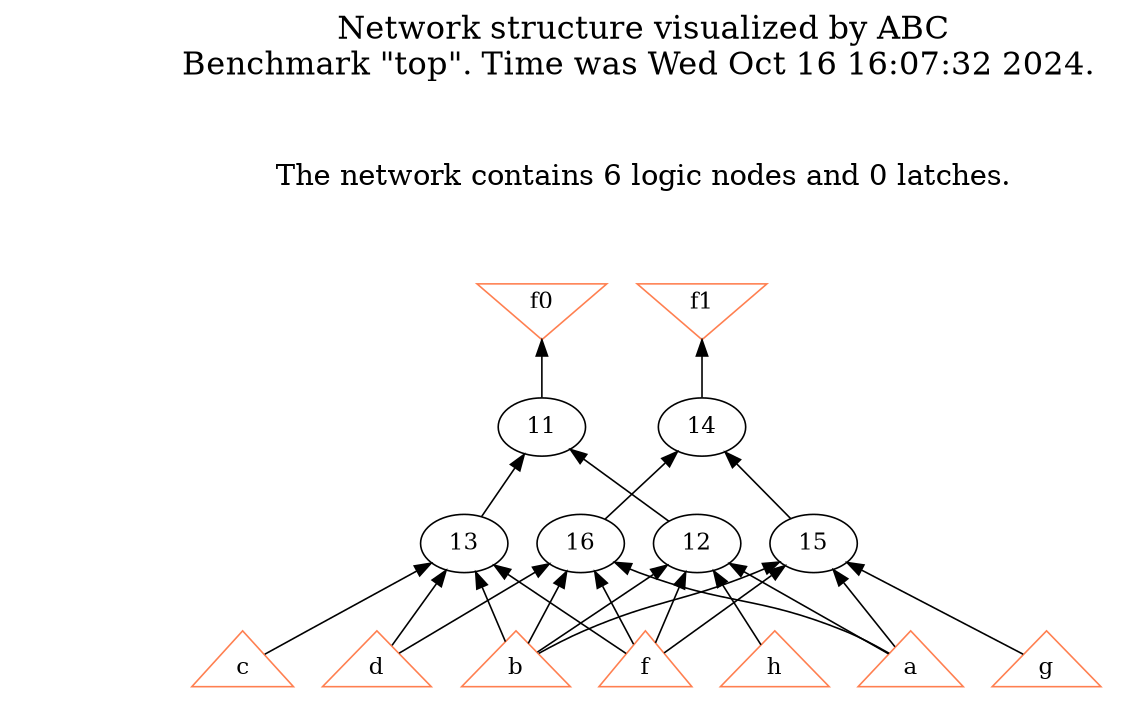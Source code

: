# Network structure generated by ABC

digraph network {
size = "7.5,10";
center = true;
edge [dir = back];

{
  node [shape = plaintext];
  edge [style = invis];
  LevelTitle1 [label=""];
  LevelTitle2 [label=""];
  Level3 [label = ""];
  Level2 [label = ""];
  Level1 [label = ""];
  Level0 [label = ""];
  LevelTitle1 ->  LevelTitle2 ->  Level3 ->  Level2 ->  Level1 ->  Level0;
}

{
  rank = same;
  LevelTitle1;
  title1 [shape=plaintext,
          fontsize=20,
          fontname = "Times-Roman",
          label="Network structure visualized by ABC\nBenchmark \"top\". Time was Wed Oct 16 16:07:32 2024. "
         ];
}

{
  rank = same;
  LevelTitle2;
  title2 [shape=plaintext,
          fontsize=18,
          fontname = "Times-Roman",
          label="The network contains 6 logic nodes and 0 latches.\n"
         ];
}

{
  rank = same;
  Level3;
  Node8 [label = "f0", shape = invtriangle, color = coral, fillcolor = coral];
  Node9 [label = "f1", shape = invtriangle, color = coral, fillcolor = coral];
}

{
  rank = same;
  Level2;
  Node11 [label = "11\n", shape = ellipse];
  Node14 [label = "14\n", shape = ellipse];
}

{
  rank = same;
  Level1;
  Node12 [label = "12\n", shape = ellipse];
  Node13 [label = "13\n", shape = ellipse];
  Node15 [label = "15\n", shape = ellipse];
  Node16 [label = "16\n", shape = ellipse];
}

{
  rank = same;
  Level0;
  Node1 [label = "a", shape = triangle, color = coral, fillcolor = coral];
  Node2 [label = "b", shape = triangle, color = coral, fillcolor = coral];
  Node3 [label = "c", shape = triangle, color = coral, fillcolor = coral];
  Node4 [label = "d", shape = triangle, color = coral, fillcolor = coral];
  Node5 [label = "f", shape = triangle, color = coral, fillcolor = coral];
  Node6 [label = "g", shape = triangle, color = coral, fillcolor = coral];
  Node7 [label = "h", shape = triangle, color = coral, fillcolor = coral];
}

title1 -> title2 [style = invis];
title2 -> Node8 [style = invis];
title2 -> Node9 [style = invis];
Node8 -> Node9 [style = invis];
Node8 -> Node11 [style = solid];
Node9 -> Node14 [style = solid];
Node11 -> Node12 [style = solid];
Node11 -> Node13 [style = solid];
Node12 -> Node1 [style = solid];
Node12 -> Node2 [style = solid];
Node12 -> Node5 [style = solid];
Node12 -> Node7 [style = solid];
Node13 -> Node2 [style = solid];
Node13 -> Node3 [style = solid];
Node13 -> Node4 [style = solid];
Node13 -> Node5 [style = solid];
Node14 -> Node15 [style = solid];
Node14 -> Node16 [style = solid];
Node15 -> Node1 [style = solid];
Node15 -> Node2 [style = solid];
Node15 -> Node5 [style = solid];
Node15 -> Node6 [style = solid];
Node16 -> Node1 [style = solid];
Node16 -> Node2 [style = solid];
Node16 -> Node4 [style = solid];
Node16 -> Node5 [style = solid];
}

